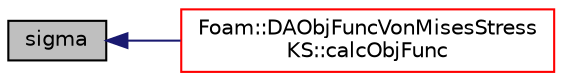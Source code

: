 digraph "sigma"
{
  bgcolor="transparent";
  edge [fontname="Helvetica",fontsize="10",labelfontname="Helvetica",labelfontsize="10"];
  node [fontname="Helvetica",fontsize="10",shape=record];
  rankdir="LR";
  Node1 [label="sigma",height=0.2,width=0.4,color="black", fillcolor="grey75", style="filled", fontcolor="black"];
  Node1 -> Node2 [dir="back",color="midnightblue",fontsize="10",style="solid",fontname="Helvetica"];
  Node2 [label="Foam::DAObjFuncVonMisesStress\lKS::calcObjFunc",height=0.2,width=0.4,color="red",URL="$classFoam_1_1DAObjFuncVonMisesStressKS.html#aff7d67902025442333a1a88cce51695e",tooltip="calculate the value of objective function "];
}
